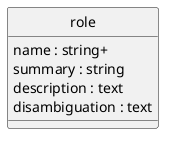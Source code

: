 @startuml uml
skinparam monochrome true
skinparam linetype ortho
hide circle

entity role {
  name : string+
  summary : string
  description : text
  disambiguation : text
}

@enduml
